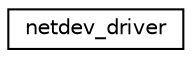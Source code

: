 digraph "Graphical Class Hierarchy"
{
 // LATEX_PDF_SIZE
  edge [fontname="Helvetica",fontsize="10",labelfontname="Helvetica",labelfontsize="10"];
  node [fontname="Helvetica",fontsize="10",shape=record];
  rankdir="LR";
  Node0 [label="netdev_driver",height=0.2,width=0.4,color="black", fillcolor="white", style="filled",URL="$structnetdev__driver.html",tooltip="Structure to hold driver interface -> function mapping."];
}
